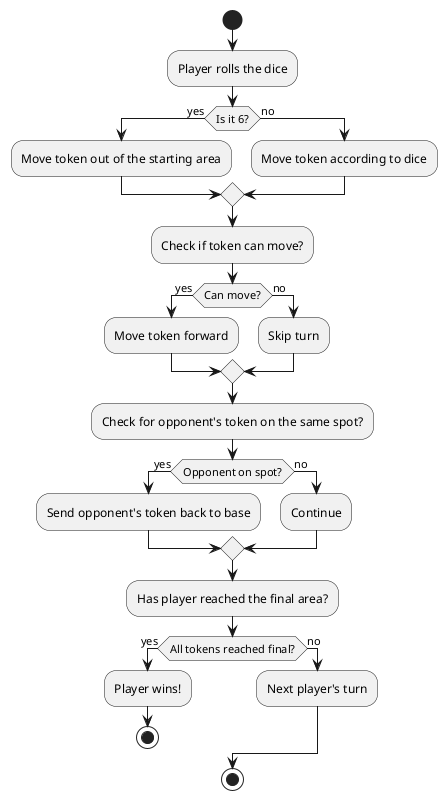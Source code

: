 @startuml
start
:Player rolls the dice;
if (Is it 6?) then (yes)
  :Move token out of the starting area;
else (no)
  :Move token according to dice;
endif

:Check if token can move?;
if (Can move?) then (yes)
  :Move token forward;
else (no)
  :Skip turn;
endif

:Check for opponent's token on the same spot?;
if (Opponent on spot?) then (yes)
  :Send opponent's token back to base;
else (no)
  :Continue;
endif

:Has player reached the final area?;
if (All tokens reached final?) then (yes)
  :Player wins!;
  stop
else (no)
  :Next player's turn;
endif

stop
@enduml
